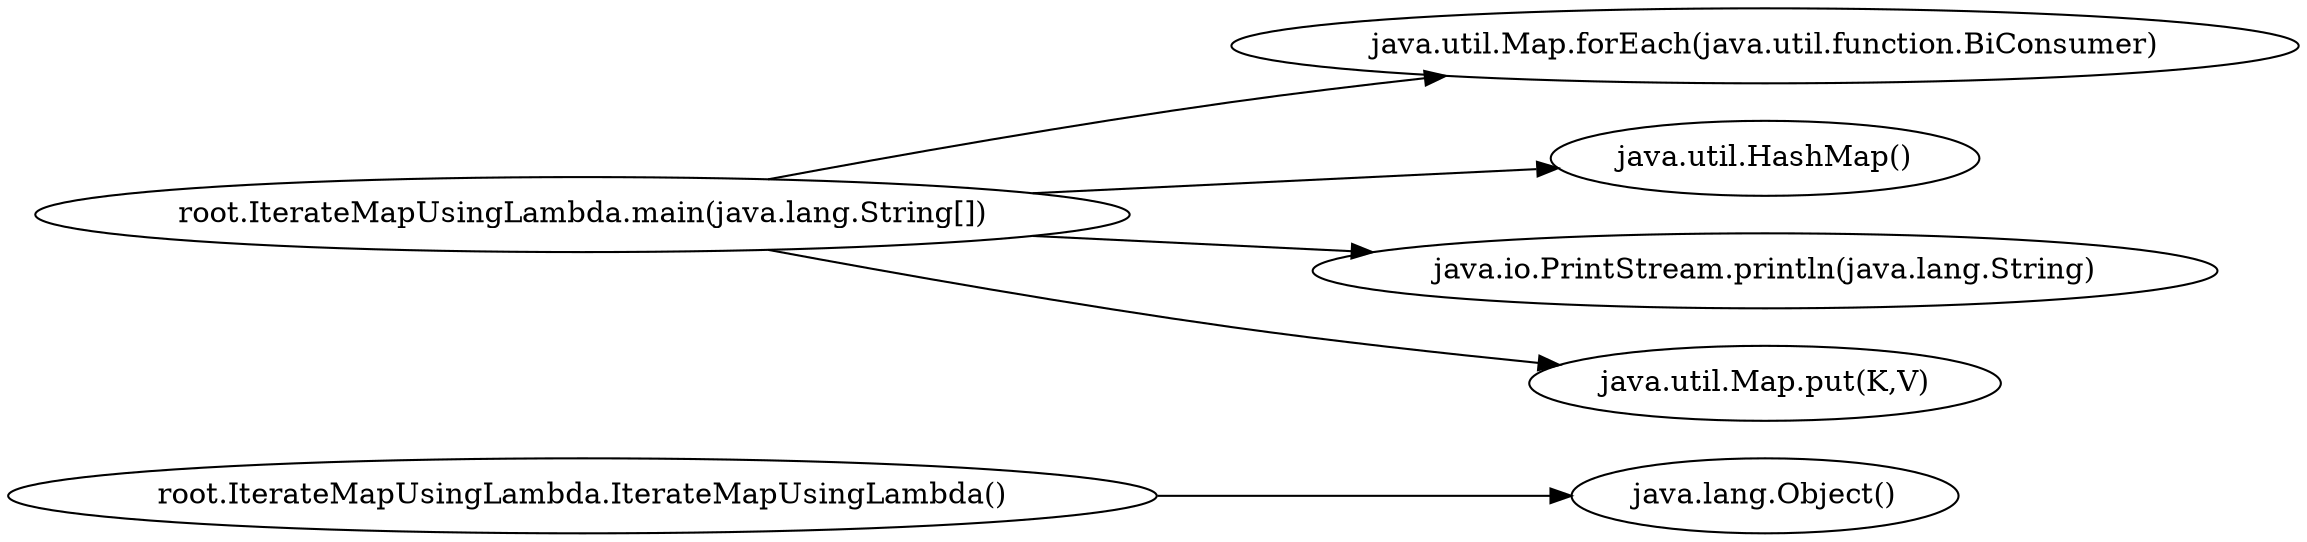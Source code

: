 digraph graphname {
rankdir="LR";
0 [label="root.IterateMapUsingLambda.IterateMapUsingLambda()"]
6 [label="java.util.Map.forEach(java.util.function.BiConsumer)"]
1 [label="java.lang.Object()"]
3 [label="java.util.HashMap()"]
2 [label="root.IterateMapUsingLambda.main(java.lang.String[])"]
5 [label="java.io.PrintStream.println(java.lang.String)"]
4 [label="java.util.Map.put(K,V)"]
0 -> 1
2 -> 3
2 -> 4
2 -> 5
2 -> 6
}
